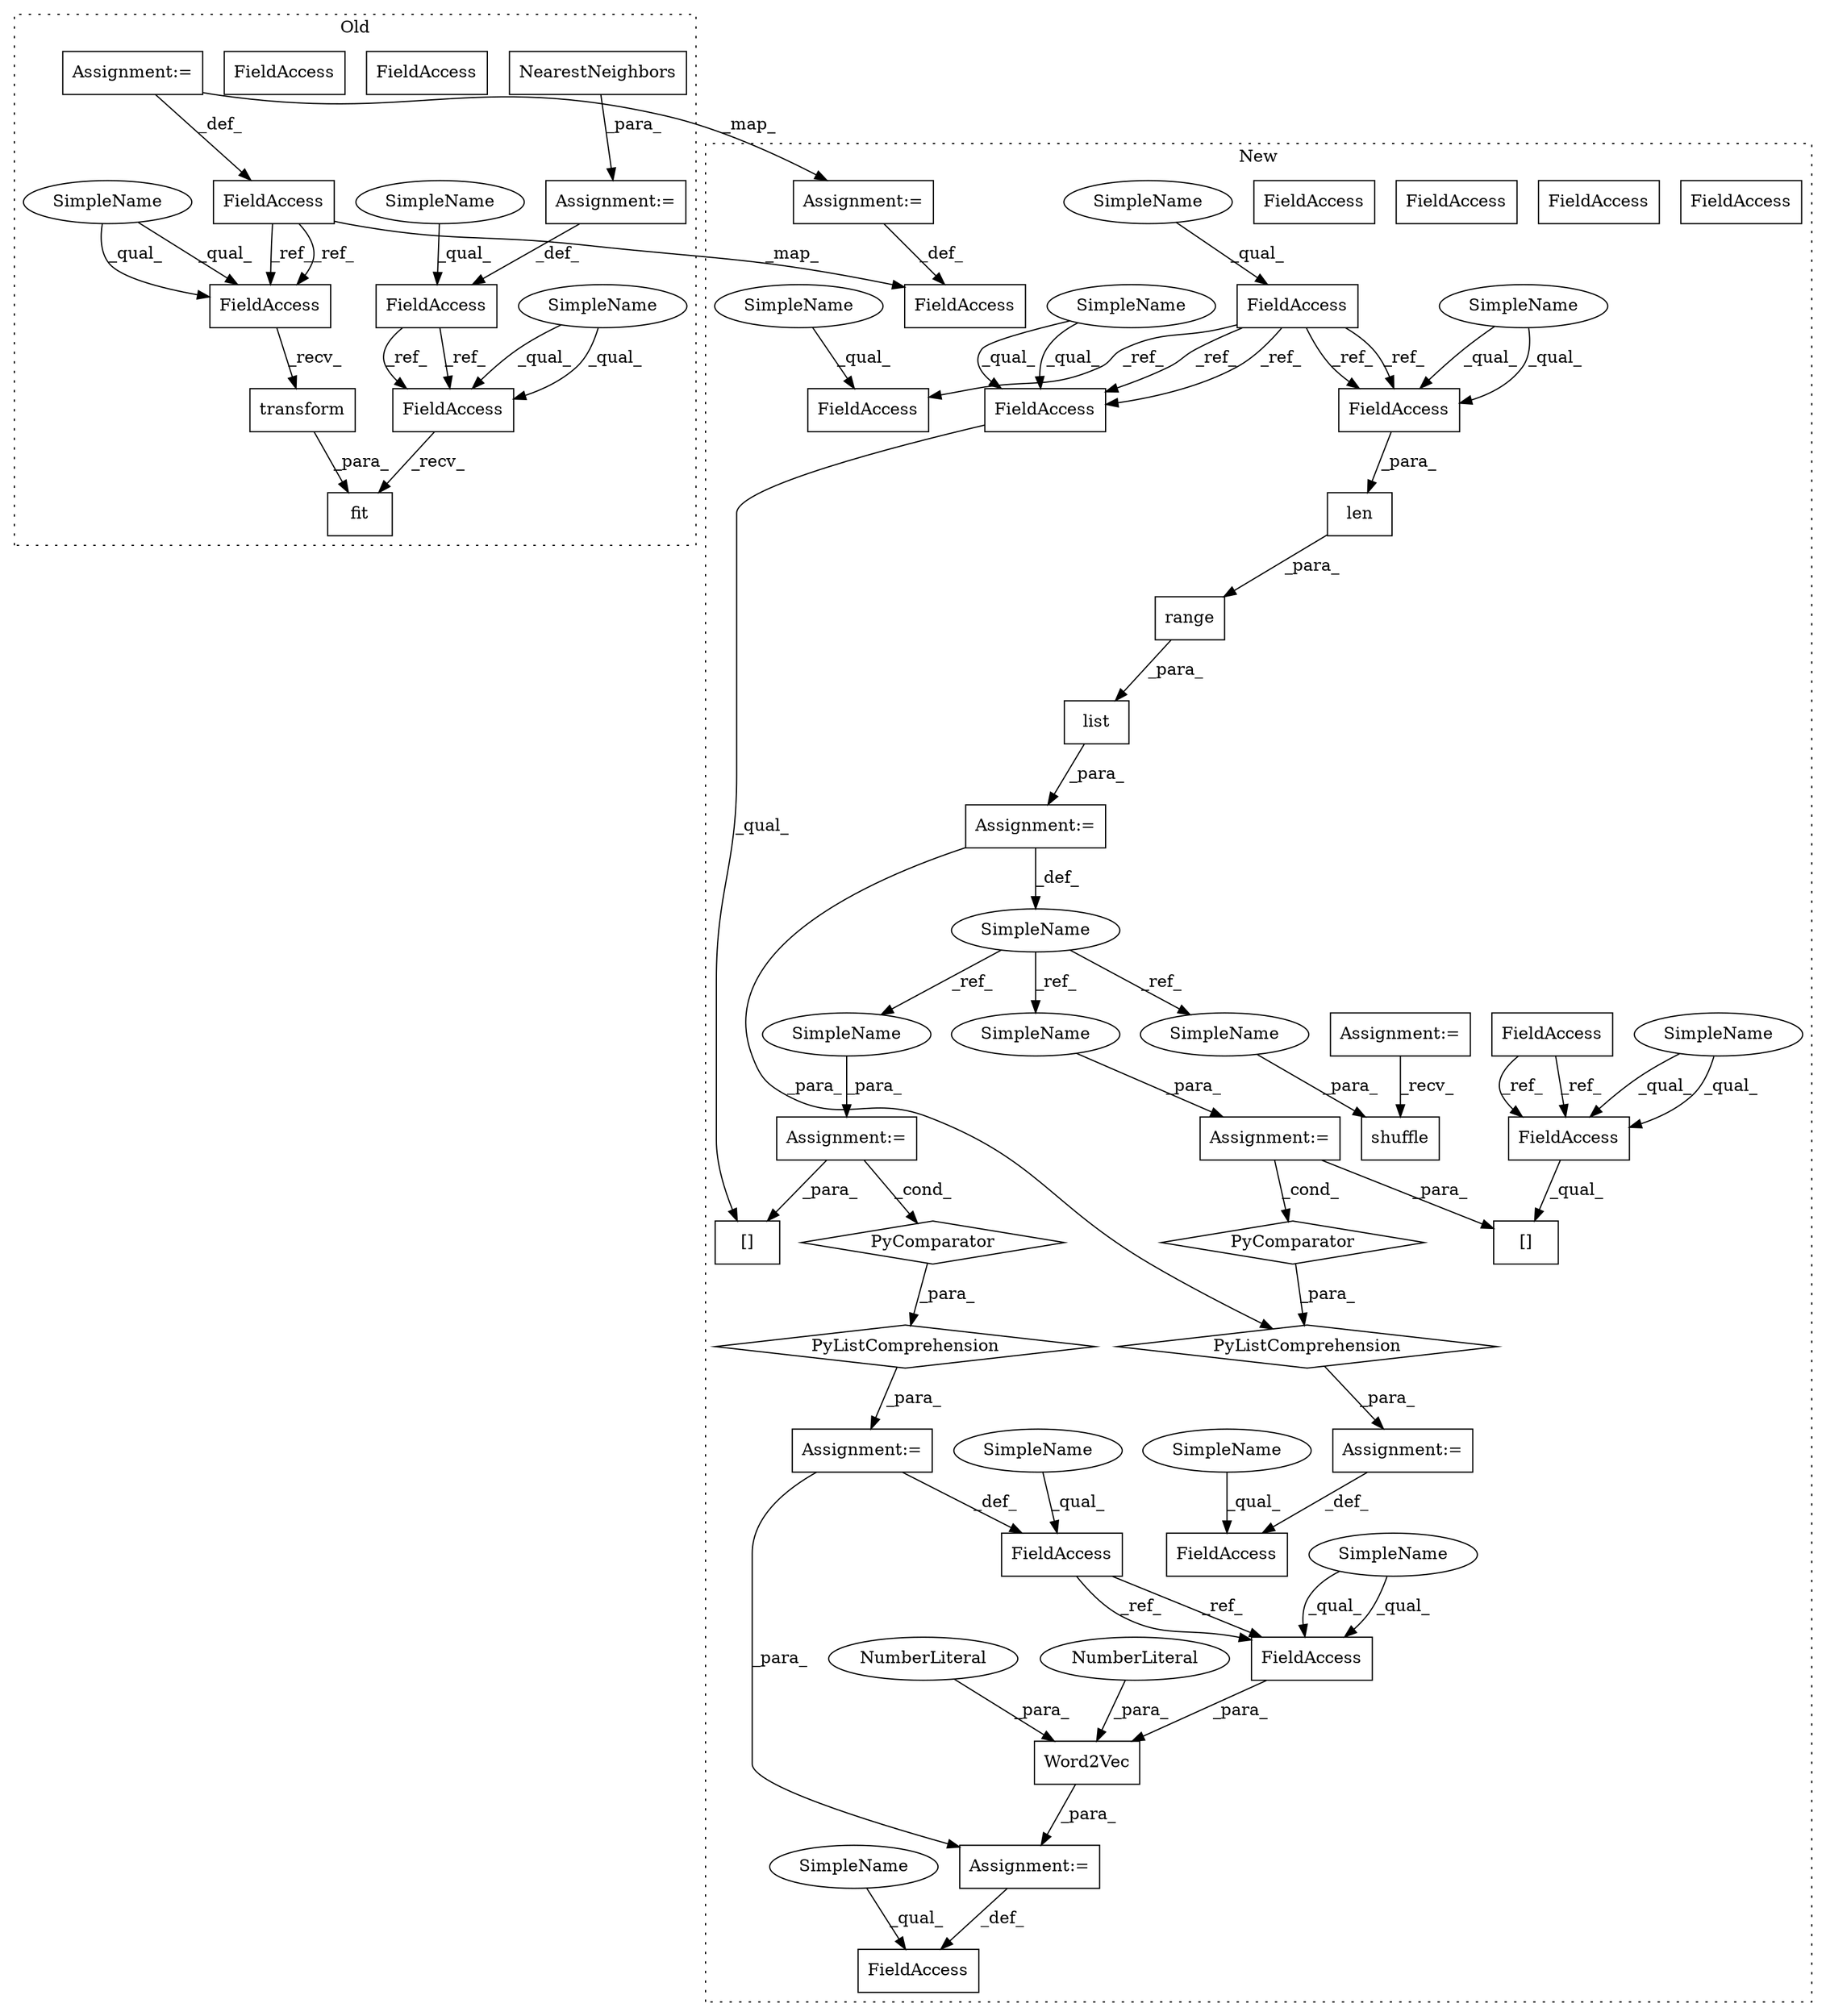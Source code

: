 digraph G {
subgraph cluster0 {
1 [label="NearestNeighbors" a="32" s="7367,7385" l="17,1" shape="box"];
3 [label="fit" a="32" s="7713,7748" l="4,1" shape="box"];
4 [label="transform" a="32" s="7733,7747" l="10,1" shape="box"];
9 [label="FieldAccess" a="22" s="7340" l="26" shape="box"];
10 [label="FieldAccess" a="22" s="7717" l="15" shape="box"];
16 [label="FieldAccess" a="22" s="7686" l="26" shape="box"];
33 [label="Assignment:=" a="7" s="7366" l="1" shape="box"];
40 [label="FieldAccess" a="22" s="7308" l="15" shape="box"];
42 [label="Assignment:=" a="7" s="7323" l="1" shape="box"];
43 [label="SimpleName" a="42" s="7340" l="4" shape="ellipse"];
44 [label="SimpleName" a="42" s="7686" l="4" shape="ellipse"];
45 [label="SimpleName" a="42" s="7717" l="4" shape="ellipse"];
47 [label="FieldAccess" a="22" s="7717" l="15" shape="box"];
57 [label="FieldAccess" a="22" s="7686" l="26" shape="box"];
label = "Old";
style="dotted";
}
subgraph cluster1 {
2 [label="[]" a="2" s="9228,9244" l="13,1" shape="box"];
5 [label="len" a="32" s="9021,9036" l="4,1" shape="box"];
6 [label="PyComparator" a="113" s="9171" l="25" shape="diamond"];
7 [label="[]" a="2" s="9097,9112" l="12,1" shape="box"];
8 [label="PyComparator" a="113" s="9303" l="25" shape="diamond"];
11 [label="FieldAccess" a="22" s="9074" l="11" shape="box"];
12 [label="FieldAccess" a="22" s="8699" l="11" shape="box"];
13 [label="FieldAccess" a="22" s="9097" l="11" shape="box"];
14 [label="FieldAccess" a="22" s="8736" l="12" shape="box"];
15 [label="FieldAccess" a="22" s="9359" l="11" shape="box"];
17 [label="FieldAccess" a="22" s="8892" l="11" shape="box"];
18 [label="FieldAccess" a="22" s="9228" l="12" shape="box"];
19 [label="FieldAccess" a="22" s="9025" l="11" shape="box"];
20 [label="FieldAccess" a="22" s="9204" l="12" shape="box"];
21 [label="FieldAccess" a="22" s="9336" l="13" shape="box"];
22 [label="Word2Vec" a="32" s="9350,9376" l="9,1" shape="box"];
23 [label="NumberLiteral" a="34" s="9371" l="3" shape="ellipse"];
24 [label="NumberLiteral" a="34" s="9375" l="1" shape="ellipse"];
25 [label="range" a="32" s="9015,9037" l="6,1" shape="box"];
26 [label="shuffle" a="32" s="9052,9067" l="8,1" shape="box"];
27 [label="SimpleName" a="42" s="9002" l="7" shape="ellipse"];
28 [label="Assignment:=" a="7" s="9303" l="25" shape="box"];
29 [label="list" a="32" s="9010,9038" l="5,1" shape="box"];
30 [label="PyListComprehension" a="109" s="9228" l="108" shape="diamond"];
31 [label="Assignment:=" a="7" s="9085" l="12" shape="box"];
32 [label="Assignment:=" a="7" s="9349" l="1" shape="box"];
34 [label="Assignment:=" a="7" s="8634" l="6" shape="box"];
35 [label="Assignment:=" a="7" s="9216" l="12" shape="box"];
36 [label="PyListComprehension" a="109" s="9097" l="107" shape="diamond"];
37 [label="Assignment:=" a="7" s="9171" l="25" shape="box"];
38 [label="Assignment:=" a="7" s="9009" l="1" shape="box"];
39 [label="FieldAccess" a="22" s="8774" l="12" shape="box"];
41 [label="Assignment:=" a="7" s="8786" l="1" shape="box"];
46 [label="FieldAccess" a="22" s="9228" l="12" shape="box"];
48 [label="SimpleName" a="42" s="9025" l="4" shape="ellipse"];
49 [label="SimpleName" a="42" s="9074" l="4" shape="ellipse"];
50 [label="SimpleName" a="42" s="9204" l="4" shape="ellipse"];
51 [label="SimpleName" a="42" s="9359" l="4" shape="ellipse"];
52 [label="SimpleName" a="42" s="9097" l="4" shape="ellipse"];
53 [label="SimpleName" a="42" s="9228" l="4" shape="ellipse"];
54 [label="SimpleName" a="42" s="8699" l="4" shape="ellipse"];
55 [label="SimpleName" a="42" s="8892" l="4" shape="ellipse"];
56 [label="SimpleName" a="42" s="9336" l="4" shape="ellipse"];
58 [label="FieldAccess" a="22" s="9025" l="11" shape="box"];
59 [label="FieldAccess" a="22" s="9097" l="11" shape="box"];
60 [label="SimpleName" a="42" s="9180" l="7" shape="ellipse"];
61 [label="SimpleName" a="42" s="9312" l="7" shape="ellipse"];
62 [label="SimpleName" a="42" s="9060" l="7" shape="ellipse"];
63 [label="FieldAccess" a="22" s="9359" l="11" shape="box"];
label = "New";
style="dotted";
}
1 -> 33 [label="_para_"];
4 -> 3 [label="_para_"];
5 -> 25 [label="_para_"];
6 -> 36 [label="_para_"];
8 -> 30 [label="_para_"];
9 -> 57 [label="_ref_"];
9 -> 57 [label="_ref_"];
11 -> 63 [label="_ref_"];
11 -> 63 [label="_ref_"];
12 -> 58 [label="_ref_"];
12 -> 58 [label="_ref_"];
12 -> 17 [label="_ref_"];
12 -> 59 [label="_ref_"];
12 -> 59 [label="_ref_"];
14 -> 46 [label="_ref_"];
14 -> 46 [label="_ref_"];
22 -> 32 [label="_para_"];
23 -> 22 [label="_para_"];
24 -> 22 [label="_para_"];
25 -> 29 [label="_para_"];
27 -> 62 [label="_ref_"];
27 -> 60 [label="_ref_"];
27 -> 61 [label="_ref_"];
28 -> 8 [label="_cond_"];
28 -> 2 [label="_para_"];
29 -> 38 [label="_para_"];
30 -> 35 [label="_para_"];
31 -> 32 [label="_para_"];
31 -> 11 [label="_def_"];
32 -> 21 [label="_def_"];
33 -> 9 [label="_def_"];
34 -> 26 [label="_recv_"];
35 -> 20 [label="_def_"];
36 -> 31 [label="_para_"];
37 -> 6 [label="_cond_"];
37 -> 7 [label="_para_"];
38 -> 27 [label="_def_"];
38 -> 30 [label="_para_"];
40 -> 47 [label="_ref_"];
40 -> 39 [label="_map_"];
40 -> 47 [label="_ref_"];
41 -> 39 [label="_def_"];
42 -> 40 [label="_def_"];
42 -> 41 [label="_map_"];
43 -> 9 [label="_qual_"];
44 -> 57 [label="_qual_"];
44 -> 57 [label="_qual_"];
45 -> 47 [label="_qual_"];
45 -> 47 [label="_qual_"];
46 -> 2 [label="_qual_"];
47 -> 4 [label="_recv_"];
48 -> 58 [label="_qual_"];
48 -> 58 [label="_qual_"];
49 -> 11 [label="_qual_"];
50 -> 20 [label="_qual_"];
51 -> 63 [label="_qual_"];
51 -> 63 [label="_qual_"];
52 -> 59 [label="_qual_"];
52 -> 59 [label="_qual_"];
53 -> 46 [label="_qual_"];
53 -> 46 [label="_qual_"];
54 -> 12 [label="_qual_"];
55 -> 17 [label="_qual_"];
56 -> 21 [label="_qual_"];
57 -> 3 [label="_recv_"];
58 -> 5 [label="_para_"];
59 -> 7 [label="_qual_"];
60 -> 37 [label="_para_"];
61 -> 28 [label="_para_"];
62 -> 26 [label="_para_"];
63 -> 22 [label="_para_"];
}